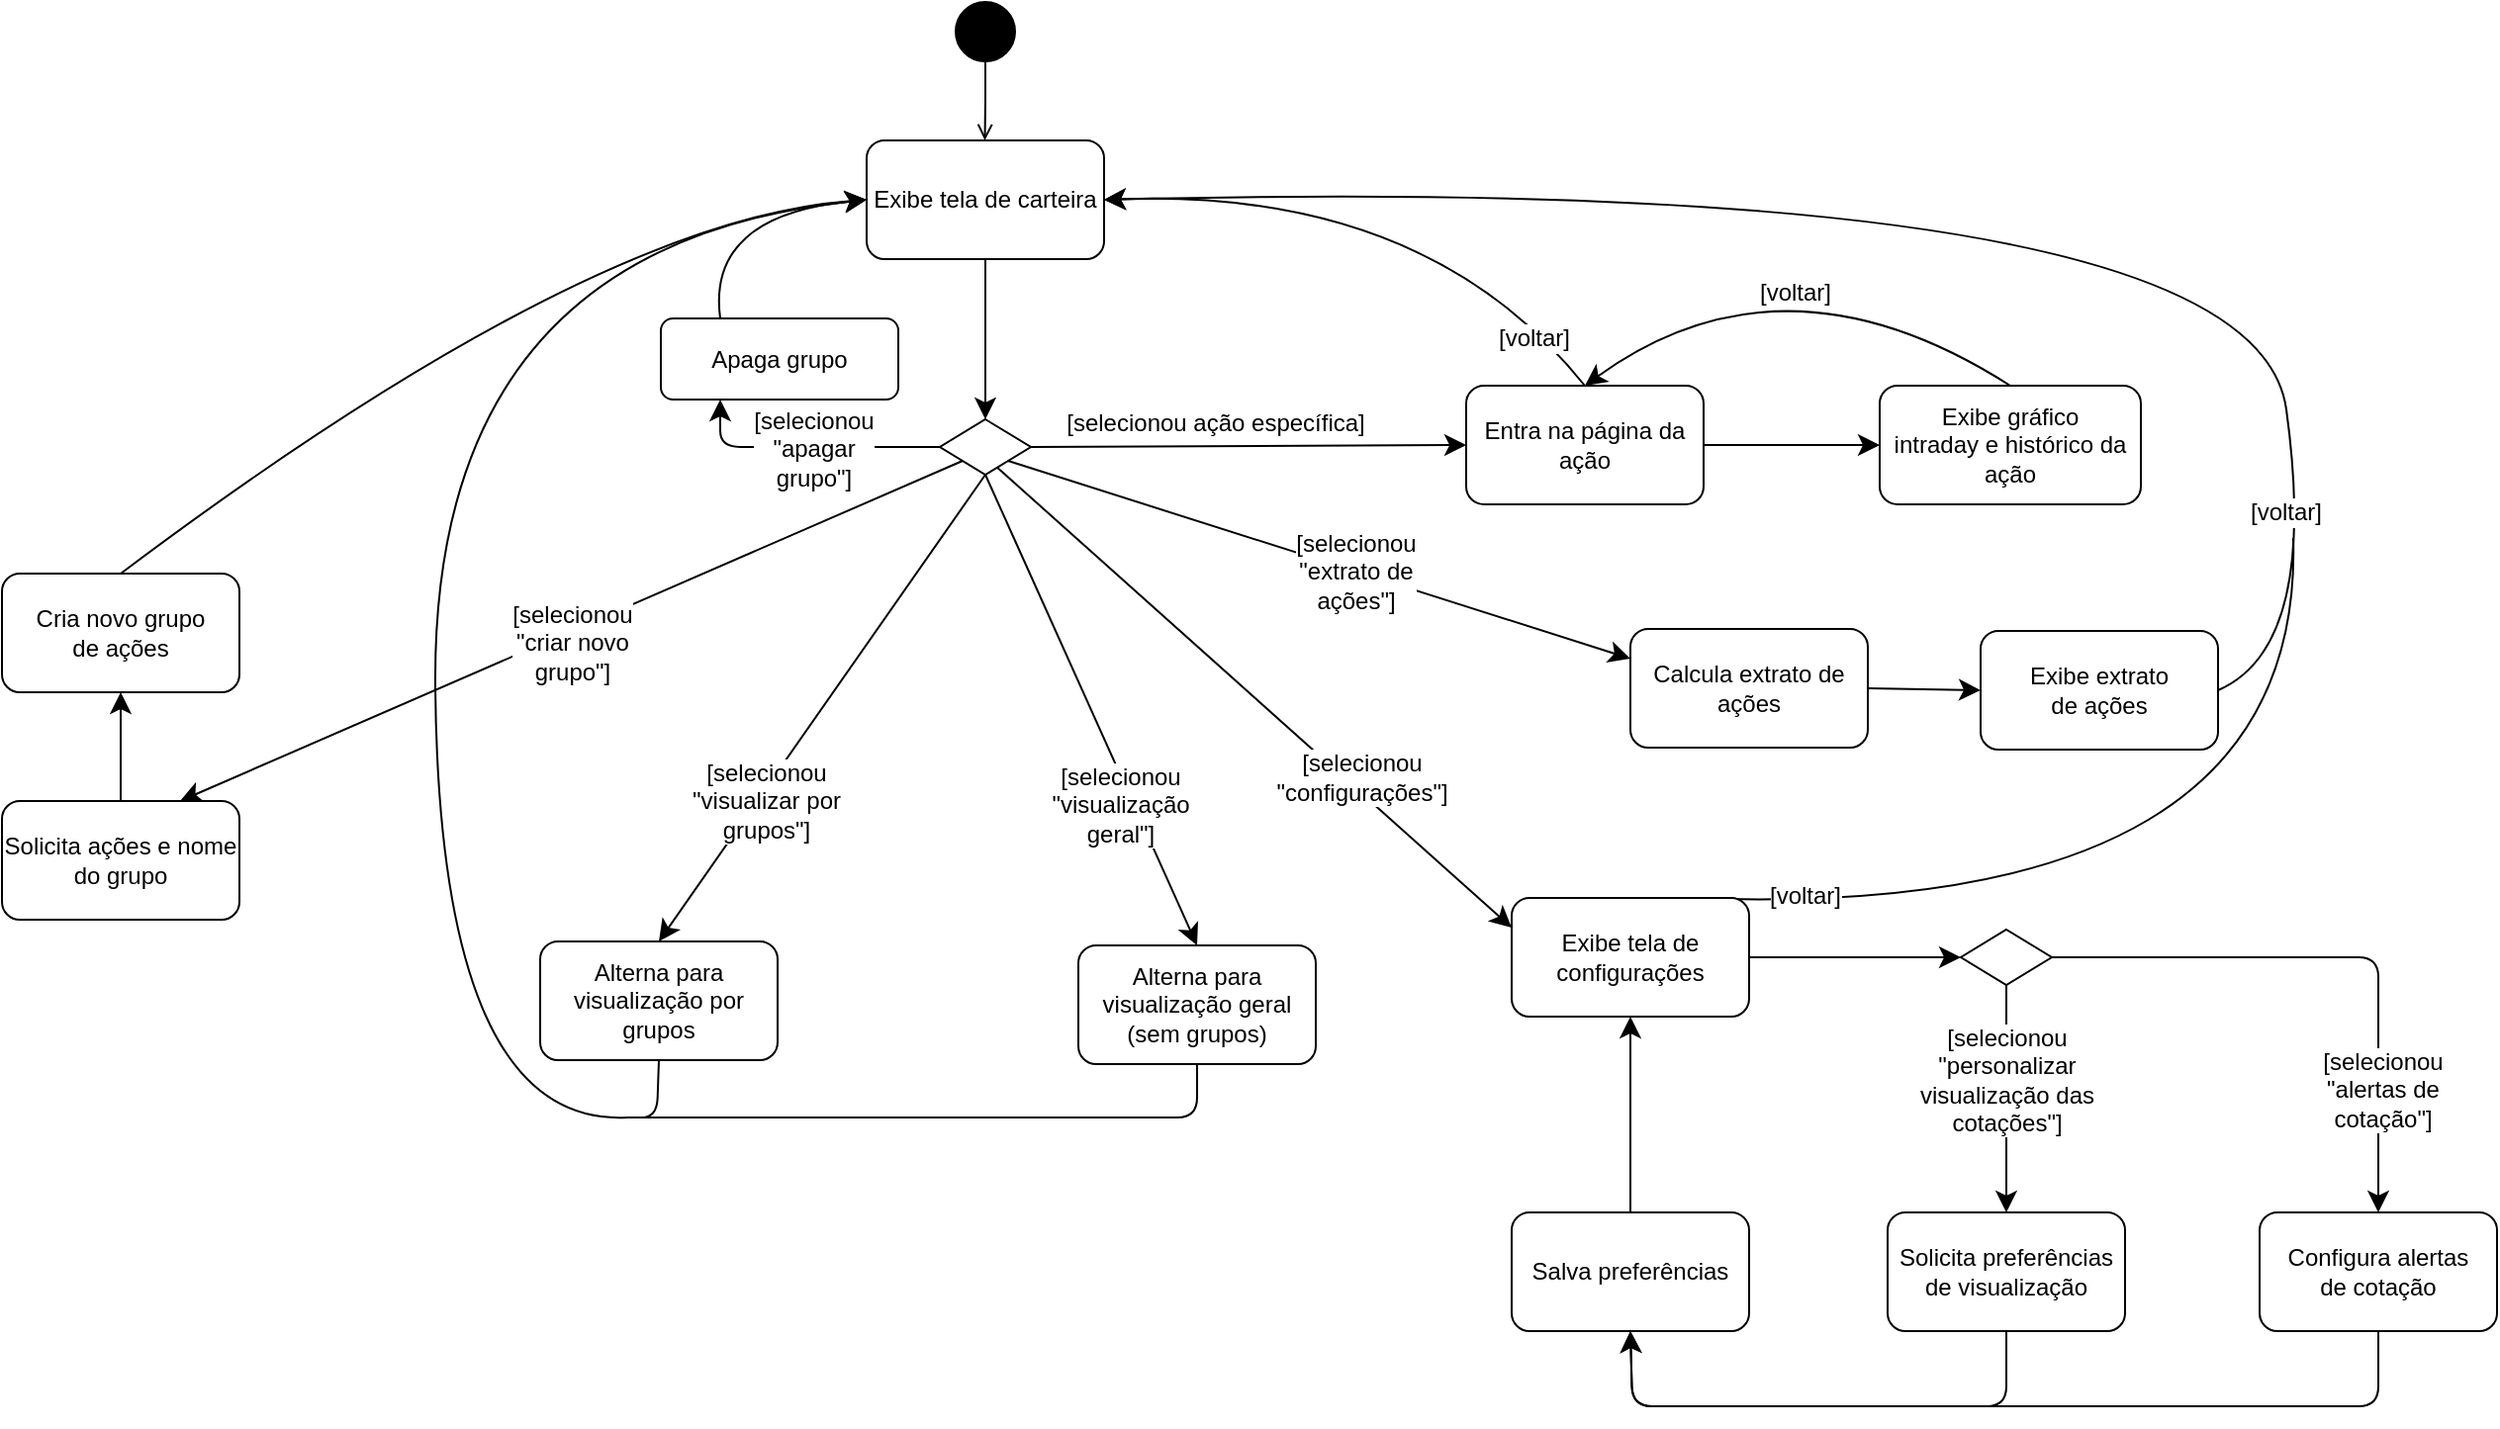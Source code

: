 <mxfile version="24.7.17">
  <diagram name="Page-1" id="wTD-VIRhgn6oEF9kvugT">
    <mxGraphModel dx="2312" dy="1521" grid="0" gridSize="10" guides="0" tooltips="1" connect="1" arrows="0" fold="1" page="0" pageScale="1" pageWidth="850" pageHeight="1100" math="0" shadow="0">
      <root>
        <mxCell id="0" />
        <mxCell id="1" parent="0" />
        <mxCell id="7n41NSfJSPpPDjX4Y3No-1" style="edgeStyle=orthogonalEdgeStyle;rounded=0;orthogonalLoop=1;jettySize=auto;html=1;entryX=0.5;entryY=0;entryDx=0;entryDy=0;endArrow=open;endFill=0;" edge="1" parent="1" source="7n41NSfJSPpPDjX4Y3No-2">
          <mxGeometry relative="1" as="geometry">
            <mxPoint x="223.75" y="55" as="targetPoint" />
          </mxGeometry>
        </mxCell>
        <mxCell id="7n41NSfJSPpPDjX4Y3No-2" value="" style="ellipse;whiteSpace=wrap;html=1;aspect=fixed;fillColor=#000000;" vertex="1" parent="1">
          <mxGeometry x="209" y="-15" width="30" height="30" as="geometry" />
        </mxCell>
        <mxCell id="7n41NSfJSPpPDjX4Y3No-10" style="edgeStyle=none;curved=1;rounded=0;orthogonalLoop=1;jettySize=auto;html=1;exitX=0.5;exitY=1;exitDx=0;exitDy=0;entryX=0.5;entryY=0;entryDx=0;entryDy=0;fontSize=12;startSize=8;endSize=8;" edge="1" parent="1" source="7n41NSfJSPpPDjX4Y3No-6" target="7n41NSfJSPpPDjX4Y3No-9">
          <mxGeometry relative="1" as="geometry" />
        </mxCell>
        <mxCell id="7n41NSfJSPpPDjX4Y3No-6" value="Exibe tela de carteira" style="rounded=1;whiteSpace=wrap;html=1;" vertex="1" parent="1">
          <mxGeometry x="164" y="55" width="120" height="60" as="geometry" />
        </mxCell>
        <mxCell id="7n41NSfJSPpPDjX4Y3No-12" style="edgeStyle=none;curved=1;rounded=0;orthogonalLoop=1;jettySize=auto;html=1;exitX=1;exitY=0.5;exitDx=0;exitDy=0;entryX=0;entryY=0.5;entryDx=0;entryDy=0;fontSize=12;startSize=8;endSize=8;" edge="1" parent="1" source="7n41NSfJSPpPDjX4Y3No-9" target="7n41NSfJSPpPDjX4Y3No-11">
          <mxGeometry relative="1" as="geometry" />
        </mxCell>
        <mxCell id="7n41NSfJSPpPDjX4Y3No-15" value="[selecionou ação específica]" style="edgeLabel;html=1;align=center;verticalAlign=middle;resizable=0;points=[];fontSize=12;" vertex="1" connectable="0" parent="7n41NSfJSPpPDjX4Y3No-12">
          <mxGeometry x="-0.158" relative="1" as="geometry">
            <mxPoint y="-12" as="offset" />
          </mxGeometry>
        </mxCell>
        <mxCell id="7n41NSfJSPpPDjX4Y3No-21" style="edgeStyle=none;curved=1;rounded=0;orthogonalLoop=1;jettySize=auto;html=1;exitX=0.5;exitY=1;exitDx=0;exitDy=0;entryX=0.5;entryY=0;entryDx=0;entryDy=0;fontSize=12;startSize=8;endSize=8;" edge="1" parent="1" source="7n41NSfJSPpPDjX4Y3No-9" target="7n41NSfJSPpPDjX4Y3No-20">
          <mxGeometry relative="1" as="geometry" />
        </mxCell>
        <mxCell id="7n41NSfJSPpPDjX4Y3No-22" value="[selecionou&lt;div&gt;&quot;visualizar por&lt;/div&gt;&lt;div&gt;grupos&quot;]&lt;/div&gt;" style="edgeLabel;html=1;align=center;verticalAlign=middle;resizable=0;points=[];fontSize=12;" vertex="1" connectable="0" parent="7n41NSfJSPpPDjX4Y3No-21">
          <mxGeometry x="-0.068" y="1" relative="1" as="geometry">
            <mxPoint x="-35" y="54" as="offset" />
          </mxGeometry>
        </mxCell>
        <mxCell id="7n41NSfJSPpPDjX4Y3No-26" style="edgeStyle=none;curved=1;rounded=0;orthogonalLoop=1;jettySize=auto;html=1;exitX=0.5;exitY=1;exitDx=0;exitDy=0;entryX=0.5;entryY=0;entryDx=0;entryDy=0;fontSize=12;startSize=8;endSize=8;" edge="1" parent="1" source="7n41NSfJSPpPDjX4Y3No-9" target="7n41NSfJSPpPDjX4Y3No-25">
          <mxGeometry relative="1" as="geometry" />
        </mxCell>
        <mxCell id="7n41NSfJSPpPDjX4Y3No-27" value="[selecionou&lt;div&gt;&quot;visualização&lt;/div&gt;&lt;div&gt;geral&quot;]&lt;/div&gt;" style="edgeLabel;html=1;align=center;verticalAlign=middle;resizable=0;points=[];fontSize=12;" vertex="1" connectable="0" parent="7n41NSfJSPpPDjX4Y3No-26">
          <mxGeometry x="-0.048" y="1" relative="1" as="geometry">
            <mxPoint x="16" y="54" as="offset" />
          </mxGeometry>
        </mxCell>
        <mxCell id="7n41NSfJSPpPDjX4Y3No-32" style="edgeStyle=none;curved=1;rounded=0;orthogonalLoop=1;jettySize=auto;html=1;exitX=0;exitY=1;exitDx=0;exitDy=0;entryX=0.75;entryY=0;entryDx=0;entryDy=0;fontSize=12;startSize=8;endSize=8;" edge="1" parent="1" source="7n41NSfJSPpPDjX4Y3No-9" target="7n41NSfJSPpPDjX4Y3No-31">
          <mxGeometry relative="1" as="geometry" />
        </mxCell>
        <mxCell id="7n41NSfJSPpPDjX4Y3No-33" value="[selecionou&lt;div&gt;&quot;criar novo&lt;/div&gt;&lt;div&gt;grupo&quot;]&lt;/div&gt;" style="edgeLabel;html=1;align=center;verticalAlign=middle;resizable=0;points=[];fontSize=12;" vertex="1" connectable="0" parent="7n41NSfJSPpPDjX4Y3No-32">
          <mxGeometry x="-0.145" y="-1" relative="1" as="geometry">
            <mxPoint x="-28" y="19" as="offset" />
          </mxGeometry>
        </mxCell>
        <mxCell id="7n41NSfJSPpPDjX4Y3No-44" style="edgeStyle=none;shape=connector;curved=0;rounded=1;orthogonalLoop=1;jettySize=auto;html=1;exitX=1;exitY=1;exitDx=0;exitDy=0;entryX=0;entryY=0.25;entryDx=0;entryDy=0;strokeColor=default;align=center;verticalAlign=middle;fontFamily=Helvetica;fontSize=12;fontColor=default;labelBackgroundColor=default;startSize=8;endArrow=classic;endSize=8;" edge="1" parent="1" source="7n41NSfJSPpPDjX4Y3No-9" target="7n41NSfJSPpPDjX4Y3No-43">
          <mxGeometry relative="1" as="geometry" />
        </mxCell>
        <mxCell id="7n41NSfJSPpPDjX4Y3No-45" value="[selecionou&lt;div&gt;&quot;extrato de&lt;/div&gt;&lt;div&gt;ações&quot;]&lt;/div&gt;" style="edgeLabel;html=1;align=center;verticalAlign=middle;resizable=0;points=[];fontSize=12;fontFamily=Helvetica;fontColor=default;labelBackgroundColor=default;" vertex="1" connectable="0" parent="7n41NSfJSPpPDjX4Y3No-44">
          <mxGeometry x="0.009" y="1" relative="1" as="geometry">
            <mxPoint x="16" y="6" as="offset" />
          </mxGeometry>
        </mxCell>
        <mxCell id="7n41NSfJSPpPDjX4Y3No-52" style="edgeStyle=none;shape=connector;curved=0;rounded=1;orthogonalLoop=1;jettySize=auto;html=1;exitX=0;exitY=0.5;exitDx=0;exitDy=0;entryX=0.25;entryY=1;entryDx=0;entryDy=0;strokeColor=default;align=center;verticalAlign=middle;fontFamily=Helvetica;fontSize=12;fontColor=default;labelBackgroundColor=default;startSize=8;endArrow=classic;endSize=8;" edge="1" parent="1" source="7n41NSfJSPpPDjX4Y3No-9" target="7n41NSfJSPpPDjX4Y3No-50">
          <mxGeometry relative="1" as="geometry">
            <Array as="points">
              <mxPoint x="90" y="210" />
            </Array>
          </mxGeometry>
        </mxCell>
        <mxCell id="7n41NSfJSPpPDjX4Y3No-53" value="[selecionou&lt;div&gt;&quot;apagar&lt;/div&gt;&lt;div&gt;grupo&quot;]&lt;/div&gt;" style="edgeLabel;html=1;align=center;verticalAlign=middle;resizable=0;points=[];fontSize=12;fontFamily=Helvetica;fontColor=default;labelBackgroundColor=default;" vertex="1" connectable="0" parent="7n41NSfJSPpPDjX4Y3No-52">
          <mxGeometry x="-0.043" y="1" relative="1" as="geometry">
            <mxPoint as="offset" />
          </mxGeometry>
        </mxCell>
        <mxCell id="7n41NSfJSPpPDjX4Y3No-9" value="" style="rhombus;whiteSpace=wrap;html=1;" vertex="1" parent="1">
          <mxGeometry x="201" y="196" width="46" height="28" as="geometry" />
        </mxCell>
        <mxCell id="7n41NSfJSPpPDjX4Y3No-14" style="edgeStyle=none;curved=1;rounded=0;orthogonalLoop=1;jettySize=auto;html=1;exitX=1;exitY=0.5;exitDx=0;exitDy=0;entryX=0;entryY=0.5;entryDx=0;entryDy=0;fontSize=12;startSize=8;endSize=8;" edge="1" parent="1" source="7n41NSfJSPpPDjX4Y3No-11" target="7n41NSfJSPpPDjX4Y3No-13">
          <mxGeometry relative="1" as="geometry" />
        </mxCell>
        <mxCell id="7n41NSfJSPpPDjX4Y3No-18" style="edgeStyle=none;curved=1;rounded=0;orthogonalLoop=1;jettySize=auto;html=1;exitX=0.5;exitY=0;exitDx=0;exitDy=0;entryX=1;entryY=0.5;entryDx=0;entryDy=0;fontSize=12;startSize=8;endSize=8;" edge="1" parent="1" source="7n41NSfJSPpPDjX4Y3No-11" target="7n41NSfJSPpPDjX4Y3No-6">
          <mxGeometry relative="1" as="geometry">
            <Array as="points">
              <mxPoint x="447" y="79" />
            </Array>
          </mxGeometry>
        </mxCell>
        <mxCell id="7n41NSfJSPpPDjX4Y3No-11" value="Entra na página da ação" style="rounded=1;whiteSpace=wrap;html=1;" vertex="1" parent="1">
          <mxGeometry x="467" y="179" width="120" height="60" as="geometry" />
        </mxCell>
        <mxCell id="7n41NSfJSPpPDjX4Y3No-16" style="edgeStyle=none;curved=1;rounded=0;orthogonalLoop=1;jettySize=auto;html=1;exitX=0.5;exitY=0;exitDx=0;exitDy=0;entryX=0.5;entryY=0;entryDx=0;entryDy=0;fontSize=12;startSize=8;endSize=8;" edge="1" parent="1" source="7n41NSfJSPpPDjX4Y3No-13" target="7n41NSfJSPpPDjX4Y3No-11">
          <mxGeometry relative="1" as="geometry">
            <Array as="points">
              <mxPoint x="628" y="106" />
            </Array>
          </mxGeometry>
        </mxCell>
        <mxCell id="7n41NSfJSPpPDjX4Y3No-17" value="[voltar]" style="edgeLabel;html=1;align=center;verticalAlign=middle;resizable=0;points=[];fontSize=12;" vertex="1" connectable="0" parent="7n41NSfJSPpPDjX4Y3No-16">
          <mxGeometry x="0.189" y="9" relative="1" as="geometry">
            <mxPoint x="15" y="7" as="offset" />
          </mxGeometry>
        </mxCell>
        <mxCell id="7n41NSfJSPpPDjX4Y3No-13" value="Exibe gráfico&lt;div&gt;intraday e histórico da ação&lt;/div&gt;" style="rounded=1;whiteSpace=wrap;html=1;" vertex="1" parent="1">
          <mxGeometry x="676" y="179" width="132" height="60" as="geometry" />
        </mxCell>
        <mxCell id="7n41NSfJSPpPDjX4Y3No-19" value="[voltar]" style="edgeLabel;html=1;align=center;verticalAlign=middle;resizable=0;points=[];fontSize=12;" vertex="1" connectable="0" parent="1">
          <mxGeometry x="500.998" y="155.0" as="geometry" />
        </mxCell>
        <mxCell id="7n41NSfJSPpPDjX4Y3No-37" style="edgeStyle=none;shape=connector;curved=0;rounded=1;orthogonalLoop=1;jettySize=auto;html=1;exitX=0.5;exitY=1;exitDx=0;exitDy=0;strokeColor=default;align=center;verticalAlign=middle;fontFamily=Helvetica;fontSize=12;fontColor=default;labelBackgroundColor=default;startSize=8;endArrow=none;endSize=8;endFill=0;" edge="1" parent="1" source="7n41NSfJSPpPDjX4Y3No-20">
          <mxGeometry relative="1" as="geometry">
            <mxPoint x="43" y="549" as="targetPoint" />
            <Array as="points">
              <mxPoint x="58" y="549" />
            </Array>
          </mxGeometry>
        </mxCell>
        <mxCell id="7n41NSfJSPpPDjX4Y3No-20" value="Alterna para visualização por grupos" style="rounded=1;whiteSpace=wrap;html=1;" vertex="1" parent="1">
          <mxGeometry x="-1" y="460" width="120" height="60" as="geometry" />
        </mxCell>
        <mxCell id="7n41NSfJSPpPDjX4Y3No-35" style="edgeStyle=none;curved=0;rounded=1;orthogonalLoop=1;jettySize=auto;html=1;exitX=0.5;exitY=1;exitDx=0;exitDy=0;fontSize=12;startSize=8;endSize=8;endArrow=none;endFill=0;" edge="1" parent="1" source="7n41NSfJSPpPDjX4Y3No-25">
          <mxGeometry relative="1" as="geometry">
            <mxPoint x="48" y="549" as="targetPoint" />
            <Array as="points">
              <mxPoint x="331" y="549" />
            </Array>
          </mxGeometry>
        </mxCell>
        <mxCell id="7n41NSfJSPpPDjX4Y3No-25" value="Alterna para visualização geral (sem grupos)" style="rounded=1;whiteSpace=wrap;html=1;" vertex="1" parent="1">
          <mxGeometry x="271" y="462" width="120" height="60" as="geometry" />
        </mxCell>
        <mxCell id="7n41NSfJSPpPDjX4Y3No-40" style="edgeStyle=none;shape=connector;curved=0;rounded=1;orthogonalLoop=1;jettySize=auto;html=1;exitX=0.5;exitY=0;exitDx=0;exitDy=0;entryX=0.5;entryY=1;entryDx=0;entryDy=0;strokeColor=default;align=center;verticalAlign=middle;fontFamily=Helvetica;fontSize=12;fontColor=default;labelBackgroundColor=default;startSize=8;endArrow=classic;endSize=8;" edge="1" parent="1" source="7n41NSfJSPpPDjX4Y3No-31" target="7n41NSfJSPpPDjX4Y3No-39">
          <mxGeometry relative="1" as="geometry" />
        </mxCell>
        <mxCell id="7n41NSfJSPpPDjX4Y3No-31" value="Solicita ações e nome do grupo" style="rounded=1;whiteSpace=wrap;html=1;" vertex="1" parent="1">
          <mxGeometry x="-273" y="389" width="120" height="60" as="geometry" />
        </mxCell>
        <mxCell id="7n41NSfJSPpPDjX4Y3No-38" value="" style="endArrow=classic;html=1;rounded=0;strokeColor=default;align=center;verticalAlign=middle;fontFamily=Helvetica;fontSize=12;fontColor=default;labelBackgroundColor=default;edgeStyle=none;startSize=8;endSize=8;curved=1;entryX=0;entryY=0.5;entryDx=0;entryDy=0;" edge="1" parent="1" target="7n41NSfJSPpPDjX4Y3No-6">
          <mxGeometry width="50" height="50" relative="1" as="geometry">
            <mxPoint x="43" y="549" as="sourcePoint" />
            <mxPoint x="119" y="395" as="targetPoint" />
            <Array as="points">
              <mxPoint x="-52" y="554" />
              <mxPoint x="-56" y="108" />
            </Array>
          </mxGeometry>
        </mxCell>
        <mxCell id="7n41NSfJSPpPDjX4Y3No-41" style="edgeStyle=none;shape=connector;curved=1;rounded=0;orthogonalLoop=1;jettySize=auto;html=1;exitX=0.5;exitY=0;exitDx=0;exitDy=0;entryX=0;entryY=0.5;entryDx=0;entryDy=0;strokeColor=default;align=center;verticalAlign=middle;fontFamily=Helvetica;fontSize=12;fontColor=default;labelBackgroundColor=default;startSize=8;endArrow=classic;endSize=8;" edge="1" parent="1" source="7n41NSfJSPpPDjX4Y3No-39" target="7n41NSfJSPpPDjX4Y3No-6">
          <mxGeometry relative="1" as="geometry">
            <Array as="points">
              <mxPoint x="25" y="95" />
            </Array>
          </mxGeometry>
        </mxCell>
        <mxCell id="7n41NSfJSPpPDjX4Y3No-39" value="Cria novo grupo&lt;div&gt;de ações&lt;/div&gt;" style="rounded=1;whiteSpace=wrap;html=1;" vertex="1" parent="1">
          <mxGeometry x="-273" y="274" width="120" height="60" as="geometry" />
        </mxCell>
        <mxCell id="7n41NSfJSPpPDjX4Y3No-47" style="edgeStyle=none;shape=connector;curved=0;rounded=1;orthogonalLoop=1;jettySize=auto;html=1;exitX=1;exitY=0.5;exitDx=0;exitDy=0;entryX=0;entryY=0.5;entryDx=0;entryDy=0;strokeColor=default;align=center;verticalAlign=middle;fontFamily=Helvetica;fontSize=12;fontColor=default;labelBackgroundColor=default;startSize=8;endArrow=classic;endSize=8;" edge="1" parent="1" source="7n41NSfJSPpPDjX4Y3No-43" target="7n41NSfJSPpPDjX4Y3No-46">
          <mxGeometry relative="1" as="geometry" />
        </mxCell>
        <mxCell id="7n41NSfJSPpPDjX4Y3No-43" value="Calcula extrato de ações" style="rounded=1;whiteSpace=wrap;html=1;" vertex="1" parent="1">
          <mxGeometry x="550" y="302" width="120" height="60" as="geometry" />
        </mxCell>
        <mxCell id="7n41NSfJSPpPDjX4Y3No-48" style="edgeStyle=none;shape=connector;curved=1;rounded=0;orthogonalLoop=1;jettySize=auto;html=1;exitX=1;exitY=0.5;exitDx=0;exitDy=0;entryX=1;entryY=0.5;entryDx=0;entryDy=0;strokeColor=default;align=center;verticalAlign=middle;fontFamily=Helvetica;fontSize=12;fontColor=default;labelBackgroundColor=default;startSize=8;endArrow=classic;endSize=8;" edge="1" parent="1" source="7n41NSfJSPpPDjX4Y3No-46" target="7n41NSfJSPpPDjX4Y3No-6">
          <mxGeometry relative="1" as="geometry">
            <Array as="points">
              <mxPoint x="898" y="311" />
              <mxPoint x="865" y="71" />
            </Array>
          </mxGeometry>
        </mxCell>
        <mxCell id="7n41NSfJSPpPDjX4Y3No-46" value="Exibe extrato&lt;div&gt;de ações&lt;/div&gt;" style="rounded=1;whiteSpace=wrap;html=1;" vertex="1" parent="1">
          <mxGeometry x="727" y="303" width="120" height="60" as="geometry" />
        </mxCell>
        <mxCell id="7n41NSfJSPpPDjX4Y3No-49" value="[voltar]" style="edgeLabel;html=1;align=center;verticalAlign=middle;resizable=0;points=[];fontSize=12;" vertex="1" connectable="0" parent="1">
          <mxGeometry x="880.998" y="243.0" as="geometry" />
        </mxCell>
        <mxCell id="7n41NSfJSPpPDjX4Y3No-54" style="edgeStyle=none;shape=connector;curved=1;rounded=0;orthogonalLoop=1;jettySize=auto;html=1;exitX=0.25;exitY=0;exitDx=0;exitDy=0;entryX=0;entryY=0.5;entryDx=0;entryDy=0;strokeColor=default;align=center;verticalAlign=middle;fontFamily=Helvetica;fontSize=12;fontColor=default;labelBackgroundColor=default;startSize=8;endArrow=classic;endSize=8;" edge="1" parent="1" source="7n41NSfJSPpPDjX4Y3No-50" target="7n41NSfJSPpPDjX4Y3No-6">
          <mxGeometry relative="1" as="geometry">
            <Array as="points">
              <mxPoint x="83" y="93" />
            </Array>
          </mxGeometry>
        </mxCell>
        <mxCell id="7n41NSfJSPpPDjX4Y3No-50" value="Apaga grupo" style="rounded=1;whiteSpace=wrap;html=1;" vertex="1" parent="1">
          <mxGeometry x="60" y="145" width="120" height="41" as="geometry" />
        </mxCell>
        <mxCell id="7n41NSfJSPpPDjX4Y3No-55" value="" style="endArrow=classic;html=1;rounded=0;strokeColor=default;align=center;verticalAlign=middle;fontFamily=Helvetica;fontSize=12;fontColor=default;labelBackgroundColor=default;edgeStyle=none;startSize=8;endSize=8;curved=1;exitX=0.63;exitY=0.869;exitDx=0;exitDy=0;exitPerimeter=0;entryX=0;entryY=0.25;entryDx=0;entryDy=0;" edge="1" parent="1" source="7n41NSfJSPpPDjX4Y3No-9" target="7n41NSfJSPpPDjX4Y3No-56">
          <mxGeometry width="50" height="50" relative="1" as="geometry">
            <mxPoint x="442" y="373" as="sourcePoint" />
            <mxPoint x="485" y="437" as="targetPoint" />
          </mxGeometry>
        </mxCell>
        <mxCell id="7n41NSfJSPpPDjX4Y3No-57" value="[selecionou&lt;div&gt;&quot;configurações&quot;]&lt;/div&gt;" style="edgeLabel;html=1;align=center;verticalAlign=middle;resizable=0;points=[];fontSize=12;fontFamily=Helvetica;fontColor=default;labelBackgroundColor=default;" vertex="1" connectable="0" parent="7n41NSfJSPpPDjX4Y3No-55">
          <mxGeometry x="0.305" y="2" relative="1" as="geometry">
            <mxPoint x="13" y="6" as="offset" />
          </mxGeometry>
        </mxCell>
        <mxCell id="7n41NSfJSPpPDjX4Y3No-59" style="edgeStyle=none;shape=connector;curved=1;rounded=0;orthogonalLoop=1;jettySize=auto;html=1;exitX=1;exitY=0.5;exitDx=0;exitDy=0;entryX=0;entryY=0.5;entryDx=0;entryDy=0;strokeColor=default;align=center;verticalAlign=middle;fontFamily=Helvetica;fontSize=12;fontColor=default;labelBackgroundColor=default;startSize=8;endArrow=classic;endSize=8;" edge="1" parent="1" source="7n41NSfJSPpPDjX4Y3No-56" target="7n41NSfJSPpPDjX4Y3No-58">
          <mxGeometry relative="1" as="geometry" />
        </mxCell>
        <mxCell id="7n41NSfJSPpPDjX4Y3No-71" style="edgeStyle=none;shape=connector;curved=1;rounded=0;orthogonalLoop=1;jettySize=auto;html=1;exitX=0.75;exitY=0;exitDx=0;exitDy=0;strokeColor=default;align=center;verticalAlign=middle;fontFamily=Helvetica;fontSize=12;fontColor=default;labelBackgroundColor=default;startSize=8;endArrow=none;endSize=8;endFill=0;" edge="1" parent="1" source="7n41NSfJSPpPDjX4Y3No-56">
          <mxGeometry relative="1" as="geometry">
            <mxPoint x="885" y="256" as="targetPoint" />
            <Array as="points">
              <mxPoint x="891" y="450" />
            </Array>
          </mxGeometry>
        </mxCell>
        <mxCell id="7n41NSfJSPpPDjX4Y3No-56" value="Exibe tela de configurações" style="rounded=1;whiteSpace=wrap;html=1;" vertex="1" parent="1">
          <mxGeometry x="490" y="438" width="120" height="60" as="geometry" />
        </mxCell>
        <mxCell id="7n41NSfJSPpPDjX4Y3No-63" style="edgeStyle=none;shape=connector;curved=1;rounded=0;orthogonalLoop=1;jettySize=auto;html=1;exitX=0.5;exitY=1;exitDx=0;exitDy=0;entryX=0.5;entryY=0;entryDx=0;entryDy=0;strokeColor=default;align=center;verticalAlign=middle;fontFamily=Helvetica;fontSize=12;fontColor=default;labelBackgroundColor=default;startSize=8;endArrow=classic;endSize=8;" edge="1" parent="1" source="7n41NSfJSPpPDjX4Y3No-58" target="7n41NSfJSPpPDjX4Y3No-60">
          <mxGeometry relative="1" as="geometry" />
        </mxCell>
        <mxCell id="7n41NSfJSPpPDjX4Y3No-68" value="[selecionou&lt;div&gt;&quot;personalizar&lt;/div&gt;&lt;div&gt;visualização das&lt;/div&gt;&lt;div&gt;cotações&quot;]&lt;/div&gt;" style="edgeLabel;html=1;align=center;verticalAlign=middle;resizable=0;points=[];fontSize=12;fontFamily=Helvetica;fontColor=default;labelBackgroundColor=default;" vertex="1" connectable="0" parent="7n41NSfJSPpPDjX4Y3No-63">
          <mxGeometry x="-0.165" relative="1" as="geometry">
            <mxPoint as="offset" />
          </mxGeometry>
        </mxCell>
        <mxCell id="7n41NSfJSPpPDjX4Y3No-64" style="edgeStyle=none;shape=connector;curved=0;rounded=1;orthogonalLoop=1;jettySize=auto;html=1;exitX=1;exitY=0.5;exitDx=0;exitDy=0;entryX=0.5;entryY=0;entryDx=0;entryDy=0;strokeColor=default;align=center;verticalAlign=middle;fontFamily=Helvetica;fontSize=12;fontColor=default;labelBackgroundColor=default;startSize=8;endArrow=classic;endSize=8;" edge="1" parent="1" source="7n41NSfJSPpPDjX4Y3No-58" target="7n41NSfJSPpPDjX4Y3No-62">
          <mxGeometry relative="1" as="geometry">
            <Array as="points">
              <mxPoint x="928" y="468" />
            </Array>
          </mxGeometry>
        </mxCell>
        <mxCell id="7n41NSfJSPpPDjX4Y3No-70" value="[selecionou&lt;div&gt;&quot;alertas de&lt;/div&gt;&lt;div&gt;cotação&quot;]&lt;/div&gt;" style="edgeLabel;html=1;align=center;verticalAlign=middle;resizable=0;points=[];fontSize=12;fontFamily=Helvetica;fontColor=default;labelBackgroundColor=default;" vertex="1" connectable="0" parent="7n41NSfJSPpPDjX4Y3No-64">
          <mxGeometry x="0.574" y="2" relative="1" as="geometry">
            <mxPoint as="offset" />
          </mxGeometry>
        </mxCell>
        <mxCell id="7n41NSfJSPpPDjX4Y3No-58" value="" style="rhombus;whiteSpace=wrap;html=1;" vertex="1" parent="1">
          <mxGeometry x="717" y="454" width="46" height="28" as="geometry" />
        </mxCell>
        <mxCell id="7n41NSfJSPpPDjX4Y3No-65" style="edgeStyle=none;shape=connector;curved=0;rounded=1;orthogonalLoop=1;jettySize=auto;html=1;exitX=0.5;exitY=1;exitDx=0;exitDy=0;entryX=0.5;entryY=1;entryDx=0;entryDy=0;strokeColor=default;align=center;verticalAlign=middle;fontFamily=Helvetica;fontSize=12;fontColor=default;labelBackgroundColor=default;startSize=8;endArrow=classic;endSize=8;" edge="1" parent="1" source="7n41NSfJSPpPDjX4Y3No-60" target="7n41NSfJSPpPDjX4Y3No-61">
          <mxGeometry relative="1" as="geometry">
            <Array as="points">
              <mxPoint x="740" y="695" />
              <mxPoint x="551" y="695" />
            </Array>
          </mxGeometry>
        </mxCell>
        <mxCell id="7n41NSfJSPpPDjX4Y3No-60" value="Solicita preferências&lt;div&gt;de visualização&lt;/div&gt;" style="rounded=1;whiteSpace=wrap;html=1;" vertex="1" parent="1">
          <mxGeometry x="680" y="597" width="120" height="60" as="geometry" />
        </mxCell>
        <mxCell id="7n41NSfJSPpPDjX4Y3No-67" style="edgeStyle=none;shape=connector;curved=1;rounded=0;orthogonalLoop=1;jettySize=auto;html=1;exitX=0.5;exitY=0;exitDx=0;exitDy=0;entryX=0.5;entryY=1;entryDx=0;entryDy=0;strokeColor=default;align=center;verticalAlign=middle;fontFamily=Helvetica;fontSize=12;fontColor=default;labelBackgroundColor=default;startSize=8;endArrow=classic;endSize=8;" edge="1" parent="1" source="7n41NSfJSPpPDjX4Y3No-61" target="7n41NSfJSPpPDjX4Y3No-56">
          <mxGeometry relative="1" as="geometry" />
        </mxCell>
        <mxCell id="7n41NSfJSPpPDjX4Y3No-61" value="Salva preferências" style="rounded=1;whiteSpace=wrap;html=1;" vertex="1" parent="1">
          <mxGeometry x="490" y="597" width="120" height="60" as="geometry" />
        </mxCell>
        <mxCell id="7n41NSfJSPpPDjX4Y3No-66" style="edgeStyle=none;shape=connector;curved=0;rounded=1;orthogonalLoop=1;jettySize=auto;html=1;exitX=0.5;exitY=1;exitDx=0;exitDy=0;entryX=0.5;entryY=1;entryDx=0;entryDy=0;strokeColor=default;align=center;verticalAlign=middle;fontFamily=Helvetica;fontSize=12;fontColor=default;labelBackgroundColor=default;startSize=8;endArrow=classic;endSize=8;" edge="1" parent="1" source="7n41NSfJSPpPDjX4Y3No-62" target="7n41NSfJSPpPDjX4Y3No-61">
          <mxGeometry relative="1" as="geometry">
            <Array as="points">
              <mxPoint x="928" y="695" />
              <mxPoint x="551" y="695" />
            </Array>
          </mxGeometry>
        </mxCell>
        <mxCell id="7n41NSfJSPpPDjX4Y3No-62" value="Configura alertas&lt;div&gt;de cotação&lt;/div&gt;" style="rounded=1;whiteSpace=wrap;html=1;" vertex="1" parent="1">
          <mxGeometry x="868" y="597" width="120" height="60" as="geometry" />
        </mxCell>
        <mxCell id="7n41NSfJSPpPDjX4Y3No-72" value="[voltar]" style="edgeLabel;html=1;align=center;verticalAlign=middle;resizable=0;points=[];fontSize=12;" vertex="1" connectable="0" parent="1">
          <mxGeometry x="637.998" y="437.0" as="geometry" />
        </mxCell>
      </root>
    </mxGraphModel>
  </diagram>
</mxfile>
